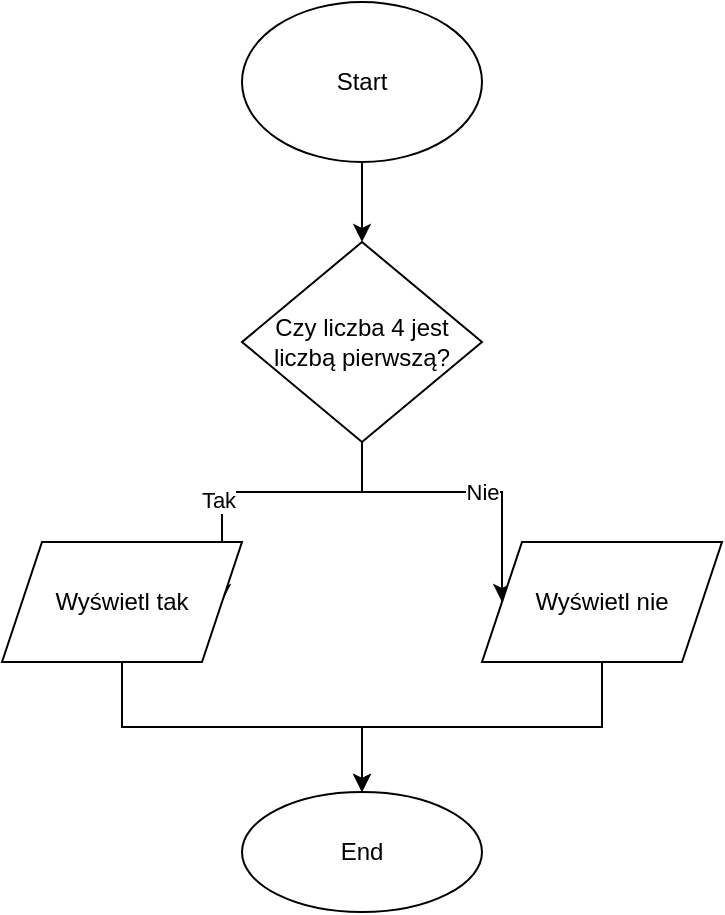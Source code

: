 <mxfile version="16.2.6" type="device"><diagram id="jGSIASgjHxKOLa6IR7I4" name="Page-1"><mxGraphModel dx="1422" dy="762" grid="1" gridSize="10" guides="1" tooltips="1" connect="1" arrows="1" fold="1" page="1" pageScale="1" pageWidth="827" pageHeight="1169" math="0" shadow="0"><root><mxCell id="0"/><mxCell id="1" parent="0"/><mxCell id="94i4VB9MgE7UdaNCEdc4-5" value="" style="edgeStyle=orthogonalEdgeStyle;rounded=0;orthogonalLoop=1;jettySize=auto;html=1;entryX=0.5;entryY=0;entryDx=0;entryDy=0;" parent="1" source="94i4VB9MgE7UdaNCEdc4-1" target="94i4VB9MgE7UdaNCEdc4-6" edge="1"><mxGeometry relative="1" as="geometry"><mxPoint x="420" y="160" as="targetPoint"/></mxGeometry></mxCell><mxCell id="94i4VB9MgE7UdaNCEdc4-1" value="Start" style="ellipse;whiteSpace=wrap;html=1;" parent="1" vertex="1"><mxGeometry x="360" y="40" width="120" height="80" as="geometry"/></mxCell><mxCell id="94i4VB9MgE7UdaNCEdc4-2" value="End" style="ellipse;whiteSpace=wrap;html=1;" parent="1" vertex="1"><mxGeometry x="360" y="435" width="120" height="60" as="geometry"/></mxCell><mxCell id="94i4VB9MgE7UdaNCEdc4-27" style="edgeStyle=orthogonalEdgeStyle;rounded=0;orthogonalLoop=1;jettySize=auto;html=1;entryX=1;entryY=0.5;entryDx=0;entryDy=0;" parent="1" source="94i4VB9MgE7UdaNCEdc4-6" target="94i4VB9MgE7UdaNCEdc4-8" edge="1"><mxGeometry relative="1" as="geometry"/></mxCell><mxCell id="94i4VB9MgE7UdaNCEdc4-31" value="Tak" style="edgeLabel;html=1;align=center;verticalAlign=middle;resizable=0;points=[];" parent="94i4VB9MgE7UdaNCEdc4-27" vertex="1" connectable="0"><mxGeometry x="0.323" y="-2" relative="1" as="geometry"><mxPoint as="offset"/></mxGeometry></mxCell><mxCell id="94i4VB9MgE7UdaNCEdc4-28" style="edgeStyle=orthogonalEdgeStyle;rounded=0;orthogonalLoop=1;jettySize=auto;html=1;entryX=0;entryY=0.5;entryDx=0;entryDy=0;" parent="1" source="94i4VB9MgE7UdaNCEdc4-6" target="94i4VB9MgE7UdaNCEdc4-9" edge="1"><mxGeometry relative="1" as="geometry"/></mxCell><mxCell id="94i4VB9MgE7UdaNCEdc4-32" value="Nie" style="edgeLabel;html=1;align=center;verticalAlign=middle;resizable=0;points=[];" parent="94i4VB9MgE7UdaNCEdc4-28" vertex="1" connectable="0"><mxGeometry x="0.133" relative="1" as="geometry"><mxPoint as="offset"/></mxGeometry></mxCell><mxCell id="94i4VB9MgE7UdaNCEdc4-6" value="Czy liczba 4 jest liczbą pierwszą?" style="rhombus;whiteSpace=wrap;html=1;" parent="1" vertex="1"><mxGeometry x="360" y="160" width="120" height="100" as="geometry"/></mxCell><mxCell id="94i4VB9MgE7UdaNCEdc4-33" style="edgeStyle=orthogonalEdgeStyle;rounded=0;orthogonalLoop=1;jettySize=auto;html=1;" parent="1" source="94i4VB9MgE7UdaNCEdc4-8" target="94i4VB9MgE7UdaNCEdc4-2" edge="1"><mxGeometry relative="1" as="geometry"/></mxCell><mxCell id="94i4VB9MgE7UdaNCEdc4-8" value="Wyświetl tak" style="shape=parallelogram;perimeter=parallelogramPerimeter;whiteSpace=wrap;html=1;fixedSize=1;" parent="1" vertex="1"><mxGeometry x="240" y="310" width="120" height="60" as="geometry"/></mxCell><mxCell id="94i4VB9MgE7UdaNCEdc4-34" style="edgeStyle=orthogonalEdgeStyle;rounded=0;orthogonalLoop=1;jettySize=auto;html=1;" parent="1" source="94i4VB9MgE7UdaNCEdc4-9" target="94i4VB9MgE7UdaNCEdc4-2" edge="1"><mxGeometry relative="1" as="geometry"/></mxCell><mxCell id="94i4VB9MgE7UdaNCEdc4-9" value="Wyświetl nie" style="shape=parallelogram;perimeter=parallelogramPerimeter;whiteSpace=wrap;html=1;fixedSize=1;" parent="1" vertex="1"><mxGeometry x="480" y="310" width="120" height="60" as="geometry"/></mxCell></root></mxGraphModel></diagram></mxfile>
